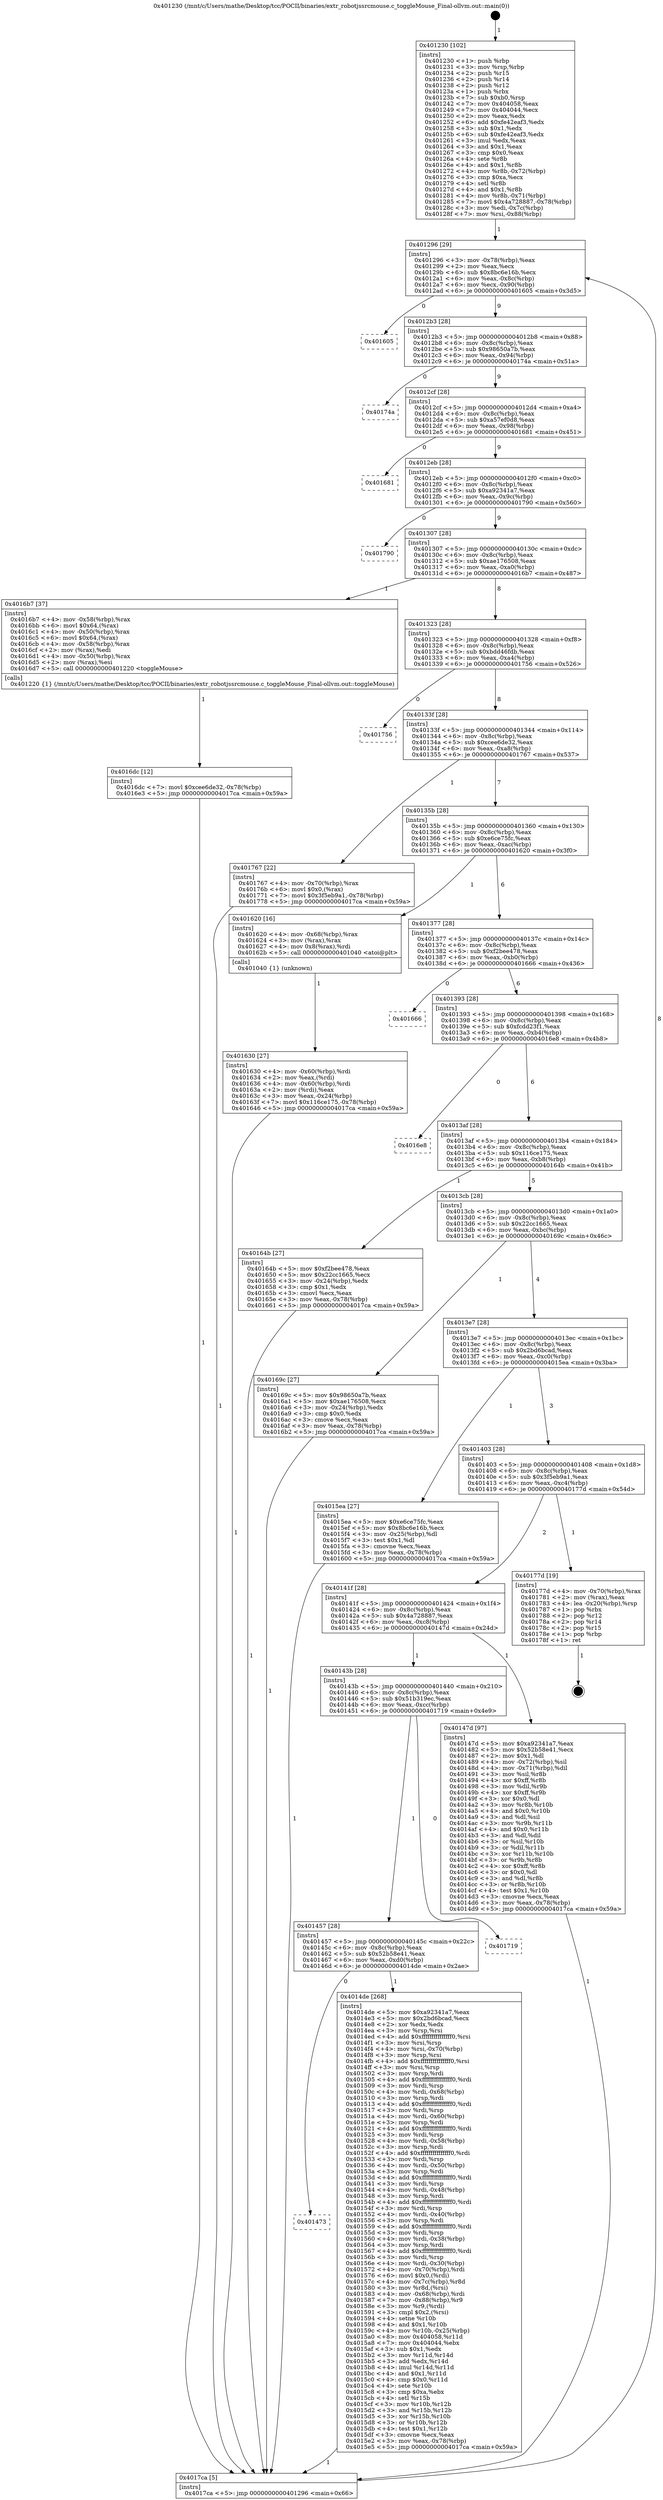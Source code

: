 digraph "0x401230" {
  label = "0x401230 (/mnt/c/Users/mathe/Desktop/tcc/POCII/binaries/extr_robotjssrcmouse.c_toggleMouse_Final-ollvm.out::main(0))"
  labelloc = "t"
  node[shape=record]

  Entry [label="",width=0.3,height=0.3,shape=circle,fillcolor=black,style=filled]
  "0x401296" [label="{
     0x401296 [29]\l
     | [instrs]\l
     &nbsp;&nbsp;0x401296 \<+3\>: mov -0x78(%rbp),%eax\l
     &nbsp;&nbsp;0x401299 \<+2\>: mov %eax,%ecx\l
     &nbsp;&nbsp;0x40129b \<+6\>: sub $0x8bc6e16b,%ecx\l
     &nbsp;&nbsp;0x4012a1 \<+6\>: mov %eax,-0x8c(%rbp)\l
     &nbsp;&nbsp;0x4012a7 \<+6\>: mov %ecx,-0x90(%rbp)\l
     &nbsp;&nbsp;0x4012ad \<+6\>: je 0000000000401605 \<main+0x3d5\>\l
  }"]
  "0x401605" [label="{
     0x401605\l
  }", style=dashed]
  "0x4012b3" [label="{
     0x4012b3 [28]\l
     | [instrs]\l
     &nbsp;&nbsp;0x4012b3 \<+5\>: jmp 00000000004012b8 \<main+0x88\>\l
     &nbsp;&nbsp;0x4012b8 \<+6\>: mov -0x8c(%rbp),%eax\l
     &nbsp;&nbsp;0x4012be \<+5\>: sub $0x98650a7b,%eax\l
     &nbsp;&nbsp;0x4012c3 \<+6\>: mov %eax,-0x94(%rbp)\l
     &nbsp;&nbsp;0x4012c9 \<+6\>: je 000000000040174a \<main+0x51a\>\l
  }"]
  Exit [label="",width=0.3,height=0.3,shape=circle,fillcolor=black,style=filled,peripheries=2]
  "0x40174a" [label="{
     0x40174a\l
  }", style=dashed]
  "0x4012cf" [label="{
     0x4012cf [28]\l
     | [instrs]\l
     &nbsp;&nbsp;0x4012cf \<+5\>: jmp 00000000004012d4 \<main+0xa4\>\l
     &nbsp;&nbsp;0x4012d4 \<+6\>: mov -0x8c(%rbp),%eax\l
     &nbsp;&nbsp;0x4012da \<+5\>: sub $0xa57ef0d8,%eax\l
     &nbsp;&nbsp;0x4012df \<+6\>: mov %eax,-0x98(%rbp)\l
     &nbsp;&nbsp;0x4012e5 \<+6\>: je 0000000000401681 \<main+0x451\>\l
  }"]
  "0x4016dc" [label="{
     0x4016dc [12]\l
     | [instrs]\l
     &nbsp;&nbsp;0x4016dc \<+7\>: movl $0xcee6de32,-0x78(%rbp)\l
     &nbsp;&nbsp;0x4016e3 \<+5\>: jmp 00000000004017ca \<main+0x59a\>\l
  }"]
  "0x401681" [label="{
     0x401681\l
  }", style=dashed]
  "0x4012eb" [label="{
     0x4012eb [28]\l
     | [instrs]\l
     &nbsp;&nbsp;0x4012eb \<+5\>: jmp 00000000004012f0 \<main+0xc0\>\l
     &nbsp;&nbsp;0x4012f0 \<+6\>: mov -0x8c(%rbp),%eax\l
     &nbsp;&nbsp;0x4012f6 \<+5\>: sub $0xa92341a7,%eax\l
     &nbsp;&nbsp;0x4012fb \<+6\>: mov %eax,-0x9c(%rbp)\l
     &nbsp;&nbsp;0x401301 \<+6\>: je 0000000000401790 \<main+0x560\>\l
  }"]
  "0x401630" [label="{
     0x401630 [27]\l
     | [instrs]\l
     &nbsp;&nbsp;0x401630 \<+4\>: mov -0x60(%rbp),%rdi\l
     &nbsp;&nbsp;0x401634 \<+2\>: mov %eax,(%rdi)\l
     &nbsp;&nbsp;0x401636 \<+4\>: mov -0x60(%rbp),%rdi\l
     &nbsp;&nbsp;0x40163a \<+2\>: mov (%rdi),%eax\l
     &nbsp;&nbsp;0x40163c \<+3\>: mov %eax,-0x24(%rbp)\l
     &nbsp;&nbsp;0x40163f \<+7\>: movl $0x116ce175,-0x78(%rbp)\l
     &nbsp;&nbsp;0x401646 \<+5\>: jmp 00000000004017ca \<main+0x59a\>\l
  }"]
  "0x401790" [label="{
     0x401790\l
  }", style=dashed]
  "0x401307" [label="{
     0x401307 [28]\l
     | [instrs]\l
     &nbsp;&nbsp;0x401307 \<+5\>: jmp 000000000040130c \<main+0xdc\>\l
     &nbsp;&nbsp;0x40130c \<+6\>: mov -0x8c(%rbp),%eax\l
     &nbsp;&nbsp;0x401312 \<+5\>: sub $0xae176508,%eax\l
     &nbsp;&nbsp;0x401317 \<+6\>: mov %eax,-0xa0(%rbp)\l
     &nbsp;&nbsp;0x40131d \<+6\>: je 00000000004016b7 \<main+0x487\>\l
  }"]
  "0x401473" [label="{
     0x401473\l
  }", style=dashed]
  "0x4016b7" [label="{
     0x4016b7 [37]\l
     | [instrs]\l
     &nbsp;&nbsp;0x4016b7 \<+4\>: mov -0x58(%rbp),%rax\l
     &nbsp;&nbsp;0x4016bb \<+6\>: movl $0x64,(%rax)\l
     &nbsp;&nbsp;0x4016c1 \<+4\>: mov -0x50(%rbp),%rax\l
     &nbsp;&nbsp;0x4016c5 \<+6\>: movl $0x64,(%rax)\l
     &nbsp;&nbsp;0x4016cb \<+4\>: mov -0x58(%rbp),%rax\l
     &nbsp;&nbsp;0x4016cf \<+2\>: mov (%rax),%edi\l
     &nbsp;&nbsp;0x4016d1 \<+4\>: mov -0x50(%rbp),%rax\l
     &nbsp;&nbsp;0x4016d5 \<+2\>: mov (%rax),%esi\l
     &nbsp;&nbsp;0x4016d7 \<+5\>: call 0000000000401220 \<toggleMouse\>\l
     | [calls]\l
     &nbsp;&nbsp;0x401220 \{1\} (/mnt/c/Users/mathe/Desktop/tcc/POCII/binaries/extr_robotjssrcmouse.c_toggleMouse_Final-ollvm.out::toggleMouse)\l
  }"]
  "0x401323" [label="{
     0x401323 [28]\l
     | [instrs]\l
     &nbsp;&nbsp;0x401323 \<+5\>: jmp 0000000000401328 \<main+0xf8\>\l
     &nbsp;&nbsp;0x401328 \<+6\>: mov -0x8c(%rbp),%eax\l
     &nbsp;&nbsp;0x40132e \<+5\>: sub $0xbdd46fdb,%eax\l
     &nbsp;&nbsp;0x401333 \<+6\>: mov %eax,-0xa4(%rbp)\l
     &nbsp;&nbsp;0x401339 \<+6\>: je 0000000000401756 \<main+0x526\>\l
  }"]
  "0x4014de" [label="{
     0x4014de [268]\l
     | [instrs]\l
     &nbsp;&nbsp;0x4014de \<+5\>: mov $0xa92341a7,%eax\l
     &nbsp;&nbsp;0x4014e3 \<+5\>: mov $0x2bd6bcad,%ecx\l
     &nbsp;&nbsp;0x4014e8 \<+2\>: xor %edx,%edx\l
     &nbsp;&nbsp;0x4014ea \<+3\>: mov %rsp,%rsi\l
     &nbsp;&nbsp;0x4014ed \<+4\>: add $0xfffffffffffffff0,%rsi\l
     &nbsp;&nbsp;0x4014f1 \<+3\>: mov %rsi,%rsp\l
     &nbsp;&nbsp;0x4014f4 \<+4\>: mov %rsi,-0x70(%rbp)\l
     &nbsp;&nbsp;0x4014f8 \<+3\>: mov %rsp,%rsi\l
     &nbsp;&nbsp;0x4014fb \<+4\>: add $0xfffffffffffffff0,%rsi\l
     &nbsp;&nbsp;0x4014ff \<+3\>: mov %rsi,%rsp\l
     &nbsp;&nbsp;0x401502 \<+3\>: mov %rsp,%rdi\l
     &nbsp;&nbsp;0x401505 \<+4\>: add $0xfffffffffffffff0,%rdi\l
     &nbsp;&nbsp;0x401509 \<+3\>: mov %rdi,%rsp\l
     &nbsp;&nbsp;0x40150c \<+4\>: mov %rdi,-0x68(%rbp)\l
     &nbsp;&nbsp;0x401510 \<+3\>: mov %rsp,%rdi\l
     &nbsp;&nbsp;0x401513 \<+4\>: add $0xfffffffffffffff0,%rdi\l
     &nbsp;&nbsp;0x401517 \<+3\>: mov %rdi,%rsp\l
     &nbsp;&nbsp;0x40151a \<+4\>: mov %rdi,-0x60(%rbp)\l
     &nbsp;&nbsp;0x40151e \<+3\>: mov %rsp,%rdi\l
     &nbsp;&nbsp;0x401521 \<+4\>: add $0xfffffffffffffff0,%rdi\l
     &nbsp;&nbsp;0x401525 \<+3\>: mov %rdi,%rsp\l
     &nbsp;&nbsp;0x401528 \<+4\>: mov %rdi,-0x58(%rbp)\l
     &nbsp;&nbsp;0x40152c \<+3\>: mov %rsp,%rdi\l
     &nbsp;&nbsp;0x40152f \<+4\>: add $0xfffffffffffffff0,%rdi\l
     &nbsp;&nbsp;0x401533 \<+3\>: mov %rdi,%rsp\l
     &nbsp;&nbsp;0x401536 \<+4\>: mov %rdi,-0x50(%rbp)\l
     &nbsp;&nbsp;0x40153a \<+3\>: mov %rsp,%rdi\l
     &nbsp;&nbsp;0x40153d \<+4\>: add $0xfffffffffffffff0,%rdi\l
     &nbsp;&nbsp;0x401541 \<+3\>: mov %rdi,%rsp\l
     &nbsp;&nbsp;0x401544 \<+4\>: mov %rdi,-0x48(%rbp)\l
     &nbsp;&nbsp;0x401548 \<+3\>: mov %rsp,%rdi\l
     &nbsp;&nbsp;0x40154b \<+4\>: add $0xfffffffffffffff0,%rdi\l
     &nbsp;&nbsp;0x40154f \<+3\>: mov %rdi,%rsp\l
     &nbsp;&nbsp;0x401552 \<+4\>: mov %rdi,-0x40(%rbp)\l
     &nbsp;&nbsp;0x401556 \<+3\>: mov %rsp,%rdi\l
     &nbsp;&nbsp;0x401559 \<+4\>: add $0xfffffffffffffff0,%rdi\l
     &nbsp;&nbsp;0x40155d \<+3\>: mov %rdi,%rsp\l
     &nbsp;&nbsp;0x401560 \<+4\>: mov %rdi,-0x38(%rbp)\l
     &nbsp;&nbsp;0x401564 \<+3\>: mov %rsp,%rdi\l
     &nbsp;&nbsp;0x401567 \<+4\>: add $0xfffffffffffffff0,%rdi\l
     &nbsp;&nbsp;0x40156b \<+3\>: mov %rdi,%rsp\l
     &nbsp;&nbsp;0x40156e \<+4\>: mov %rdi,-0x30(%rbp)\l
     &nbsp;&nbsp;0x401572 \<+4\>: mov -0x70(%rbp),%rdi\l
     &nbsp;&nbsp;0x401576 \<+6\>: movl $0x0,(%rdi)\l
     &nbsp;&nbsp;0x40157c \<+4\>: mov -0x7c(%rbp),%r8d\l
     &nbsp;&nbsp;0x401580 \<+3\>: mov %r8d,(%rsi)\l
     &nbsp;&nbsp;0x401583 \<+4\>: mov -0x68(%rbp),%rdi\l
     &nbsp;&nbsp;0x401587 \<+7\>: mov -0x88(%rbp),%r9\l
     &nbsp;&nbsp;0x40158e \<+3\>: mov %r9,(%rdi)\l
     &nbsp;&nbsp;0x401591 \<+3\>: cmpl $0x2,(%rsi)\l
     &nbsp;&nbsp;0x401594 \<+4\>: setne %r10b\l
     &nbsp;&nbsp;0x401598 \<+4\>: and $0x1,%r10b\l
     &nbsp;&nbsp;0x40159c \<+4\>: mov %r10b,-0x25(%rbp)\l
     &nbsp;&nbsp;0x4015a0 \<+8\>: mov 0x404058,%r11d\l
     &nbsp;&nbsp;0x4015a8 \<+7\>: mov 0x404044,%ebx\l
     &nbsp;&nbsp;0x4015af \<+3\>: sub $0x1,%edx\l
     &nbsp;&nbsp;0x4015b2 \<+3\>: mov %r11d,%r14d\l
     &nbsp;&nbsp;0x4015b5 \<+3\>: add %edx,%r14d\l
     &nbsp;&nbsp;0x4015b8 \<+4\>: imul %r14d,%r11d\l
     &nbsp;&nbsp;0x4015bc \<+4\>: and $0x1,%r11d\l
     &nbsp;&nbsp;0x4015c0 \<+4\>: cmp $0x0,%r11d\l
     &nbsp;&nbsp;0x4015c4 \<+4\>: sete %r10b\l
     &nbsp;&nbsp;0x4015c8 \<+3\>: cmp $0xa,%ebx\l
     &nbsp;&nbsp;0x4015cb \<+4\>: setl %r15b\l
     &nbsp;&nbsp;0x4015cf \<+3\>: mov %r10b,%r12b\l
     &nbsp;&nbsp;0x4015d2 \<+3\>: and %r15b,%r12b\l
     &nbsp;&nbsp;0x4015d5 \<+3\>: xor %r15b,%r10b\l
     &nbsp;&nbsp;0x4015d8 \<+3\>: or %r10b,%r12b\l
     &nbsp;&nbsp;0x4015db \<+4\>: test $0x1,%r12b\l
     &nbsp;&nbsp;0x4015df \<+3\>: cmovne %ecx,%eax\l
     &nbsp;&nbsp;0x4015e2 \<+3\>: mov %eax,-0x78(%rbp)\l
     &nbsp;&nbsp;0x4015e5 \<+5\>: jmp 00000000004017ca \<main+0x59a\>\l
  }"]
  "0x401756" [label="{
     0x401756\l
  }", style=dashed]
  "0x40133f" [label="{
     0x40133f [28]\l
     | [instrs]\l
     &nbsp;&nbsp;0x40133f \<+5\>: jmp 0000000000401344 \<main+0x114\>\l
     &nbsp;&nbsp;0x401344 \<+6\>: mov -0x8c(%rbp),%eax\l
     &nbsp;&nbsp;0x40134a \<+5\>: sub $0xcee6de32,%eax\l
     &nbsp;&nbsp;0x40134f \<+6\>: mov %eax,-0xa8(%rbp)\l
     &nbsp;&nbsp;0x401355 \<+6\>: je 0000000000401767 \<main+0x537\>\l
  }"]
  "0x401457" [label="{
     0x401457 [28]\l
     | [instrs]\l
     &nbsp;&nbsp;0x401457 \<+5\>: jmp 000000000040145c \<main+0x22c\>\l
     &nbsp;&nbsp;0x40145c \<+6\>: mov -0x8c(%rbp),%eax\l
     &nbsp;&nbsp;0x401462 \<+5\>: sub $0x52b58e41,%eax\l
     &nbsp;&nbsp;0x401467 \<+6\>: mov %eax,-0xd0(%rbp)\l
     &nbsp;&nbsp;0x40146d \<+6\>: je 00000000004014de \<main+0x2ae\>\l
  }"]
  "0x401767" [label="{
     0x401767 [22]\l
     | [instrs]\l
     &nbsp;&nbsp;0x401767 \<+4\>: mov -0x70(%rbp),%rax\l
     &nbsp;&nbsp;0x40176b \<+6\>: movl $0x0,(%rax)\l
     &nbsp;&nbsp;0x401771 \<+7\>: movl $0x3f5eb9a1,-0x78(%rbp)\l
     &nbsp;&nbsp;0x401778 \<+5\>: jmp 00000000004017ca \<main+0x59a\>\l
  }"]
  "0x40135b" [label="{
     0x40135b [28]\l
     | [instrs]\l
     &nbsp;&nbsp;0x40135b \<+5\>: jmp 0000000000401360 \<main+0x130\>\l
     &nbsp;&nbsp;0x401360 \<+6\>: mov -0x8c(%rbp),%eax\l
     &nbsp;&nbsp;0x401366 \<+5\>: sub $0xe6ce75fc,%eax\l
     &nbsp;&nbsp;0x40136b \<+6\>: mov %eax,-0xac(%rbp)\l
     &nbsp;&nbsp;0x401371 \<+6\>: je 0000000000401620 \<main+0x3f0\>\l
  }"]
  "0x401719" [label="{
     0x401719\l
  }", style=dashed]
  "0x401620" [label="{
     0x401620 [16]\l
     | [instrs]\l
     &nbsp;&nbsp;0x401620 \<+4\>: mov -0x68(%rbp),%rax\l
     &nbsp;&nbsp;0x401624 \<+3\>: mov (%rax),%rax\l
     &nbsp;&nbsp;0x401627 \<+4\>: mov 0x8(%rax),%rdi\l
     &nbsp;&nbsp;0x40162b \<+5\>: call 0000000000401040 \<atoi@plt\>\l
     | [calls]\l
     &nbsp;&nbsp;0x401040 \{1\} (unknown)\l
  }"]
  "0x401377" [label="{
     0x401377 [28]\l
     | [instrs]\l
     &nbsp;&nbsp;0x401377 \<+5\>: jmp 000000000040137c \<main+0x14c\>\l
     &nbsp;&nbsp;0x40137c \<+6\>: mov -0x8c(%rbp),%eax\l
     &nbsp;&nbsp;0x401382 \<+5\>: sub $0xf2bee478,%eax\l
     &nbsp;&nbsp;0x401387 \<+6\>: mov %eax,-0xb0(%rbp)\l
     &nbsp;&nbsp;0x40138d \<+6\>: je 0000000000401666 \<main+0x436\>\l
  }"]
  "0x401230" [label="{
     0x401230 [102]\l
     | [instrs]\l
     &nbsp;&nbsp;0x401230 \<+1\>: push %rbp\l
     &nbsp;&nbsp;0x401231 \<+3\>: mov %rsp,%rbp\l
     &nbsp;&nbsp;0x401234 \<+2\>: push %r15\l
     &nbsp;&nbsp;0x401236 \<+2\>: push %r14\l
     &nbsp;&nbsp;0x401238 \<+2\>: push %r12\l
     &nbsp;&nbsp;0x40123a \<+1\>: push %rbx\l
     &nbsp;&nbsp;0x40123b \<+7\>: sub $0xb0,%rsp\l
     &nbsp;&nbsp;0x401242 \<+7\>: mov 0x404058,%eax\l
     &nbsp;&nbsp;0x401249 \<+7\>: mov 0x404044,%ecx\l
     &nbsp;&nbsp;0x401250 \<+2\>: mov %eax,%edx\l
     &nbsp;&nbsp;0x401252 \<+6\>: add $0xfe42eaf3,%edx\l
     &nbsp;&nbsp;0x401258 \<+3\>: sub $0x1,%edx\l
     &nbsp;&nbsp;0x40125b \<+6\>: sub $0xfe42eaf3,%edx\l
     &nbsp;&nbsp;0x401261 \<+3\>: imul %edx,%eax\l
     &nbsp;&nbsp;0x401264 \<+3\>: and $0x1,%eax\l
     &nbsp;&nbsp;0x401267 \<+3\>: cmp $0x0,%eax\l
     &nbsp;&nbsp;0x40126a \<+4\>: sete %r8b\l
     &nbsp;&nbsp;0x40126e \<+4\>: and $0x1,%r8b\l
     &nbsp;&nbsp;0x401272 \<+4\>: mov %r8b,-0x72(%rbp)\l
     &nbsp;&nbsp;0x401276 \<+3\>: cmp $0xa,%ecx\l
     &nbsp;&nbsp;0x401279 \<+4\>: setl %r8b\l
     &nbsp;&nbsp;0x40127d \<+4\>: and $0x1,%r8b\l
     &nbsp;&nbsp;0x401281 \<+4\>: mov %r8b,-0x71(%rbp)\l
     &nbsp;&nbsp;0x401285 \<+7\>: movl $0x4a728887,-0x78(%rbp)\l
     &nbsp;&nbsp;0x40128c \<+3\>: mov %edi,-0x7c(%rbp)\l
     &nbsp;&nbsp;0x40128f \<+7\>: mov %rsi,-0x88(%rbp)\l
  }"]
  "0x401666" [label="{
     0x401666\l
  }", style=dashed]
  "0x401393" [label="{
     0x401393 [28]\l
     | [instrs]\l
     &nbsp;&nbsp;0x401393 \<+5\>: jmp 0000000000401398 \<main+0x168\>\l
     &nbsp;&nbsp;0x401398 \<+6\>: mov -0x8c(%rbp),%eax\l
     &nbsp;&nbsp;0x40139e \<+5\>: sub $0xfcdd23f1,%eax\l
     &nbsp;&nbsp;0x4013a3 \<+6\>: mov %eax,-0xb4(%rbp)\l
     &nbsp;&nbsp;0x4013a9 \<+6\>: je 00000000004016e8 \<main+0x4b8\>\l
  }"]
  "0x4017ca" [label="{
     0x4017ca [5]\l
     | [instrs]\l
     &nbsp;&nbsp;0x4017ca \<+5\>: jmp 0000000000401296 \<main+0x66\>\l
  }"]
  "0x4016e8" [label="{
     0x4016e8\l
  }", style=dashed]
  "0x4013af" [label="{
     0x4013af [28]\l
     | [instrs]\l
     &nbsp;&nbsp;0x4013af \<+5\>: jmp 00000000004013b4 \<main+0x184\>\l
     &nbsp;&nbsp;0x4013b4 \<+6\>: mov -0x8c(%rbp),%eax\l
     &nbsp;&nbsp;0x4013ba \<+5\>: sub $0x116ce175,%eax\l
     &nbsp;&nbsp;0x4013bf \<+6\>: mov %eax,-0xb8(%rbp)\l
     &nbsp;&nbsp;0x4013c5 \<+6\>: je 000000000040164b \<main+0x41b\>\l
  }"]
  "0x40143b" [label="{
     0x40143b [28]\l
     | [instrs]\l
     &nbsp;&nbsp;0x40143b \<+5\>: jmp 0000000000401440 \<main+0x210\>\l
     &nbsp;&nbsp;0x401440 \<+6\>: mov -0x8c(%rbp),%eax\l
     &nbsp;&nbsp;0x401446 \<+5\>: sub $0x51b319ec,%eax\l
     &nbsp;&nbsp;0x40144b \<+6\>: mov %eax,-0xcc(%rbp)\l
     &nbsp;&nbsp;0x401451 \<+6\>: je 0000000000401719 \<main+0x4e9\>\l
  }"]
  "0x40164b" [label="{
     0x40164b [27]\l
     | [instrs]\l
     &nbsp;&nbsp;0x40164b \<+5\>: mov $0xf2bee478,%eax\l
     &nbsp;&nbsp;0x401650 \<+5\>: mov $0x22cc1665,%ecx\l
     &nbsp;&nbsp;0x401655 \<+3\>: mov -0x24(%rbp),%edx\l
     &nbsp;&nbsp;0x401658 \<+3\>: cmp $0x1,%edx\l
     &nbsp;&nbsp;0x40165b \<+3\>: cmovl %ecx,%eax\l
     &nbsp;&nbsp;0x40165e \<+3\>: mov %eax,-0x78(%rbp)\l
     &nbsp;&nbsp;0x401661 \<+5\>: jmp 00000000004017ca \<main+0x59a\>\l
  }"]
  "0x4013cb" [label="{
     0x4013cb [28]\l
     | [instrs]\l
     &nbsp;&nbsp;0x4013cb \<+5\>: jmp 00000000004013d0 \<main+0x1a0\>\l
     &nbsp;&nbsp;0x4013d0 \<+6\>: mov -0x8c(%rbp),%eax\l
     &nbsp;&nbsp;0x4013d6 \<+5\>: sub $0x22cc1665,%eax\l
     &nbsp;&nbsp;0x4013db \<+6\>: mov %eax,-0xbc(%rbp)\l
     &nbsp;&nbsp;0x4013e1 \<+6\>: je 000000000040169c \<main+0x46c\>\l
  }"]
  "0x40147d" [label="{
     0x40147d [97]\l
     | [instrs]\l
     &nbsp;&nbsp;0x40147d \<+5\>: mov $0xa92341a7,%eax\l
     &nbsp;&nbsp;0x401482 \<+5\>: mov $0x52b58e41,%ecx\l
     &nbsp;&nbsp;0x401487 \<+2\>: mov $0x1,%dl\l
     &nbsp;&nbsp;0x401489 \<+4\>: mov -0x72(%rbp),%sil\l
     &nbsp;&nbsp;0x40148d \<+4\>: mov -0x71(%rbp),%dil\l
     &nbsp;&nbsp;0x401491 \<+3\>: mov %sil,%r8b\l
     &nbsp;&nbsp;0x401494 \<+4\>: xor $0xff,%r8b\l
     &nbsp;&nbsp;0x401498 \<+3\>: mov %dil,%r9b\l
     &nbsp;&nbsp;0x40149b \<+4\>: xor $0xff,%r9b\l
     &nbsp;&nbsp;0x40149f \<+3\>: xor $0x0,%dl\l
     &nbsp;&nbsp;0x4014a2 \<+3\>: mov %r8b,%r10b\l
     &nbsp;&nbsp;0x4014a5 \<+4\>: and $0x0,%r10b\l
     &nbsp;&nbsp;0x4014a9 \<+3\>: and %dl,%sil\l
     &nbsp;&nbsp;0x4014ac \<+3\>: mov %r9b,%r11b\l
     &nbsp;&nbsp;0x4014af \<+4\>: and $0x0,%r11b\l
     &nbsp;&nbsp;0x4014b3 \<+3\>: and %dl,%dil\l
     &nbsp;&nbsp;0x4014b6 \<+3\>: or %sil,%r10b\l
     &nbsp;&nbsp;0x4014b9 \<+3\>: or %dil,%r11b\l
     &nbsp;&nbsp;0x4014bc \<+3\>: xor %r11b,%r10b\l
     &nbsp;&nbsp;0x4014bf \<+3\>: or %r9b,%r8b\l
     &nbsp;&nbsp;0x4014c2 \<+4\>: xor $0xff,%r8b\l
     &nbsp;&nbsp;0x4014c6 \<+3\>: or $0x0,%dl\l
     &nbsp;&nbsp;0x4014c9 \<+3\>: and %dl,%r8b\l
     &nbsp;&nbsp;0x4014cc \<+3\>: or %r8b,%r10b\l
     &nbsp;&nbsp;0x4014cf \<+4\>: test $0x1,%r10b\l
     &nbsp;&nbsp;0x4014d3 \<+3\>: cmovne %ecx,%eax\l
     &nbsp;&nbsp;0x4014d6 \<+3\>: mov %eax,-0x78(%rbp)\l
     &nbsp;&nbsp;0x4014d9 \<+5\>: jmp 00000000004017ca \<main+0x59a\>\l
  }"]
  "0x40169c" [label="{
     0x40169c [27]\l
     | [instrs]\l
     &nbsp;&nbsp;0x40169c \<+5\>: mov $0x98650a7b,%eax\l
     &nbsp;&nbsp;0x4016a1 \<+5\>: mov $0xae176508,%ecx\l
     &nbsp;&nbsp;0x4016a6 \<+3\>: mov -0x24(%rbp),%edx\l
     &nbsp;&nbsp;0x4016a9 \<+3\>: cmp $0x0,%edx\l
     &nbsp;&nbsp;0x4016ac \<+3\>: cmove %ecx,%eax\l
     &nbsp;&nbsp;0x4016af \<+3\>: mov %eax,-0x78(%rbp)\l
     &nbsp;&nbsp;0x4016b2 \<+5\>: jmp 00000000004017ca \<main+0x59a\>\l
  }"]
  "0x4013e7" [label="{
     0x4013e7 [28]\l
     | [instrs]\l
     &nbsp;&nbsp;0x4013e7 \<+5\>: jmp 00000000004013ec \<main+0x1bc\>\l
     &nbsp;&nbsp;0x4013ec \<+6\>: mov -0x8c(%rbp),%eax\l
     &nbsp;&nbsp;0x4013f2 \<+5\>: sub $0x2bd6bcad,%eax\l
     &nbsp;&nbsp;0x4013f7 \<+6\>: mov %eax,-0xc0(%rbp)\l
     &nbsp;&nbsp;0x4013fd \<+6\>: je 00000000004015ea \<main+0x3ba\>\l
  }"]
  "0x40141f" [label="{
     0x40141f [28]\l
     | [instrs]\l
     &nbsp;&nbsp;0x40141f \<+5\>: jmp 0000000000401424 \<main+0x1f4\>\l
     &nbsp;&nbsp;0x401424 \<+6\>: mov -0x8c(%rbp),%eax\l
     &nbsp;&nbsp;0x40142a \<+5\>: sub $0x4a728887,%eax\l
     &nbsp;&nbsp;0x40142f \<+6\>: mov %eax,-0xc8(%rbp)\l
     &nbsp;&nbsp;0x401435 \<+6\>: je 000000000040147d \<main+0x24d\>\l
  }"]
  "0x4015ea" [label="{
     0x4015ea [27]\l
     | [instrs]\l
     &nbsp;&nbsp;0x4015ea \<+5\>: mov $0xe6ce75fc,%eax\l
     &nbsp;&nbsp;0x4015ef \<+5\>: mov $0x8bc6e16b,%ecx\l
     &nbsp;&nbsp;0x4015f4 \<+3\>: mov -0x25(%rbp),%dl\l
     &nbsp;&nbsp;0x4015f7 \<+3\>: test $0x1,%dl\l
     &nbsp;&nbsp;0x4015fa \<+3\>: cmovne %ecx,%eax\l
     &nbsp;&nbsp;0x4015fd \<+3\>: mov %eax,-0x78(%rbp)\l
     &nbsp;&nbsp;0x401600 \<+5\>: jmp 00000000004017ca \<main+0x59a\>\l
  }"]
  "0x401403" [label="{
     0x401403 [28]\l
     | [instrs]\l
     &nbsp;&nbsp;0x401403 \<+5\>: jmp 0000000000401408 \<main+0x1d8\>\l
     &nbsp;&nbsp;0x401408 \<+6\>: mov -0x8c(%rbp),%eax\l
     &nbsp;&nbsp;0x40140e \<+5\>: sub $0x3f5eb9a1,%eax\l
     &nbsp;&nbsp;0x401413 \<+6\>: mov %eax,-0xc4(%rbp)\l
     &nbsp;&nbsp;0x401419 \<+6\>: je 000000000040177d \<main+0x54d\>\l
  }"]
  "0x40177d" [label="{
     0x40177d [19]\l
     | [instrs]\l
     &nbsp;&nbsp;0x40177d \<+4\>: mov -0x70(%rbp),%rax\l
     &nbsp;&nbsp;0x401781 \<+2\>: mov (%rax),%eax\l
     &nbsp;&nbsp;0x401783 \<+4\>: lea -0x20(%rbp),%rsp\l
     &nbsp;&nbsp;0x401787 \<+1\>: pop %rbx\l
     &nbsp;&nbsp;0x401788 \<+2\>: pop %r12\l
     &nbsp;&nbsp;0x40178a \<+2\>: pop %r14\l
     &nbsp;&nbsp;0x40178c \<+2\>: pop %r15\l
     &nbsp;&nbsp;0x40178e \<+1\>: pop %rbp\l
     &nbsp;&nbsp;0x40178f \<+1\>: ret\l
  }"]
  Entry -> "0x401230" [label=" 1"]
  "0x401296" -> "0x401605" [label=" 0"]
  "0x401296" -> "0x4012b3" [label=" 9"]
  "0x40177d" -> Exit [label=" 1"]
  "0x4012b3" -> "0x40174a" [label=" 0"]
  "0x4012b3" -> "0x4012cf" [label=" 9"]
  "0x401767" -> "0x4017ca" [label=" 1"]
  "0x4012cf" -> "0x401681" [label=" 0"]
  "0x4012cf" -> "0x4012eb" [label=" 9"]
  "0x4016dc" -> "0x4017ca" [label=" 1"]
  "0x4012eb" -> "0x401790" [label=" 0"]
  "0x4012eb" -> "0x401307" [label=" 9"]
  "0x4016b7" -> "0x4016dc" [label=" 1"]
  "0x401307" -> "0x4016b7" [label=" 1"]
  "0x401307" -> "0x401323" [label=" 8"]
  "0x40164b" -> "0x4017ca" [label=" 1"]
  "0x401323" -> "0x401756" [label=" 0"]
  "0x401323" -> "0x40133f" [label=" 8"]
  "0x401630" -> "0x4017ca" [label=" 1"]
  "0x40133f" -> "0x401767" [label=" 1"]
  "0x40133f" -> "0x40135b" [label=" 7"]
  "0x4015ea" -> "0x4017ca" [label=" 1"]
  "0x40135b" -> "0x401620" [label=" 1"]
  "0x40135b" -> "0x401377" [label=" 6"]
  "0x4014de" -> "0x4017ca" [label=" 1"]
  "0x401377" -> "0x401666" [label=" 0"]
  "0x401377" -> "0x401393" [label=" 6"]
  "0x401457" -> "0x401473" [label=" 0"]
  "0x401393" -> "0x4016e8" [label=" 0"]
  "0x401393" -> "0x4013af" [label=" 6"]
  "0x401457" -> "0x4014de" [label=" 1"]
  "0x4013af" -> "0x40164b" [label=" 1"]
  "0x4013af" -> "0x4013cb" [label=" 5"]
  "0x401620" -> "0x401630" [label=" 1"]
  "0x4013cb" -> "0x40169c" [label=" 1"]
  "0x4013cb" -> "0x4013e7" [label=" 4"]
  "0x40143b" -> "0x401457" [label=" 1"]
  "0x4013e7" -> "0x4015ea" [label=" 1"]
  "0x4013e7" -> "0x401403" [label=" 3"]
  "0x40169c" -> "0x4017ca" [label=" 1"]
  "0x401403" -> "0x40177d" [label=" 1"]
  "0x401403" -> "0x40141f" [label=" 2"]
  "0x40143b" -> "0x401719" [label=" 0"]
  "0x40141f" -> "0x40147d" [label=" 1"]
  "0x40141f" -> "0x40143b" [label=" 1"]
  "0x40147d" -> "0x4017ca" [label=" 1"]
  "0x401230" -> "0x401296" [label=" 1"]
  "0x4017ca" -> "0x401296" [label=" 8"]
}
